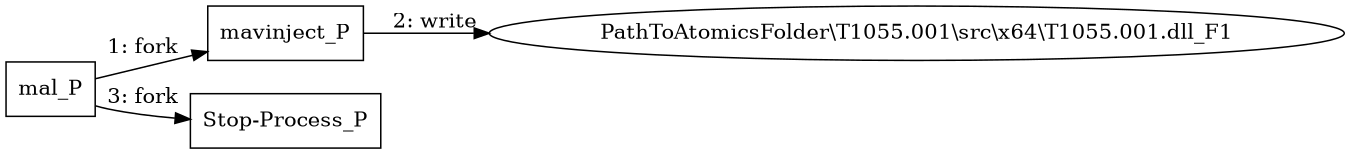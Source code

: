 digraph "T1055.001" {
rankdir="LR"
size="9"
fixedsize="false"
splines="true"
nodesep=0.3
ranksep=0
fontsize=10
overlap="scalexy"
engine= "neato"
	"mal_P" [node_type=Process shape=box]
	"mavinject_P" [node_type=Process shape=box]
	"Stop-Process_P" [node_type=Process shape=box]
	"PathToAtomicsFolder\\T1055.001\\src\\x64\\T1055.001.dll_F1" [node_type=File shape=ellipse]
	"mal_P" -> "mavinject_P" [label="1: fork"]
	"mavinject_P" -> "PathToAtomicsFolder\\T1055.001\\src\\x64\\T1055.001.dll_F1" [label="2: write"]
	"mal_P" -> "Stop-Process_P" [label="3: fork"]
}
